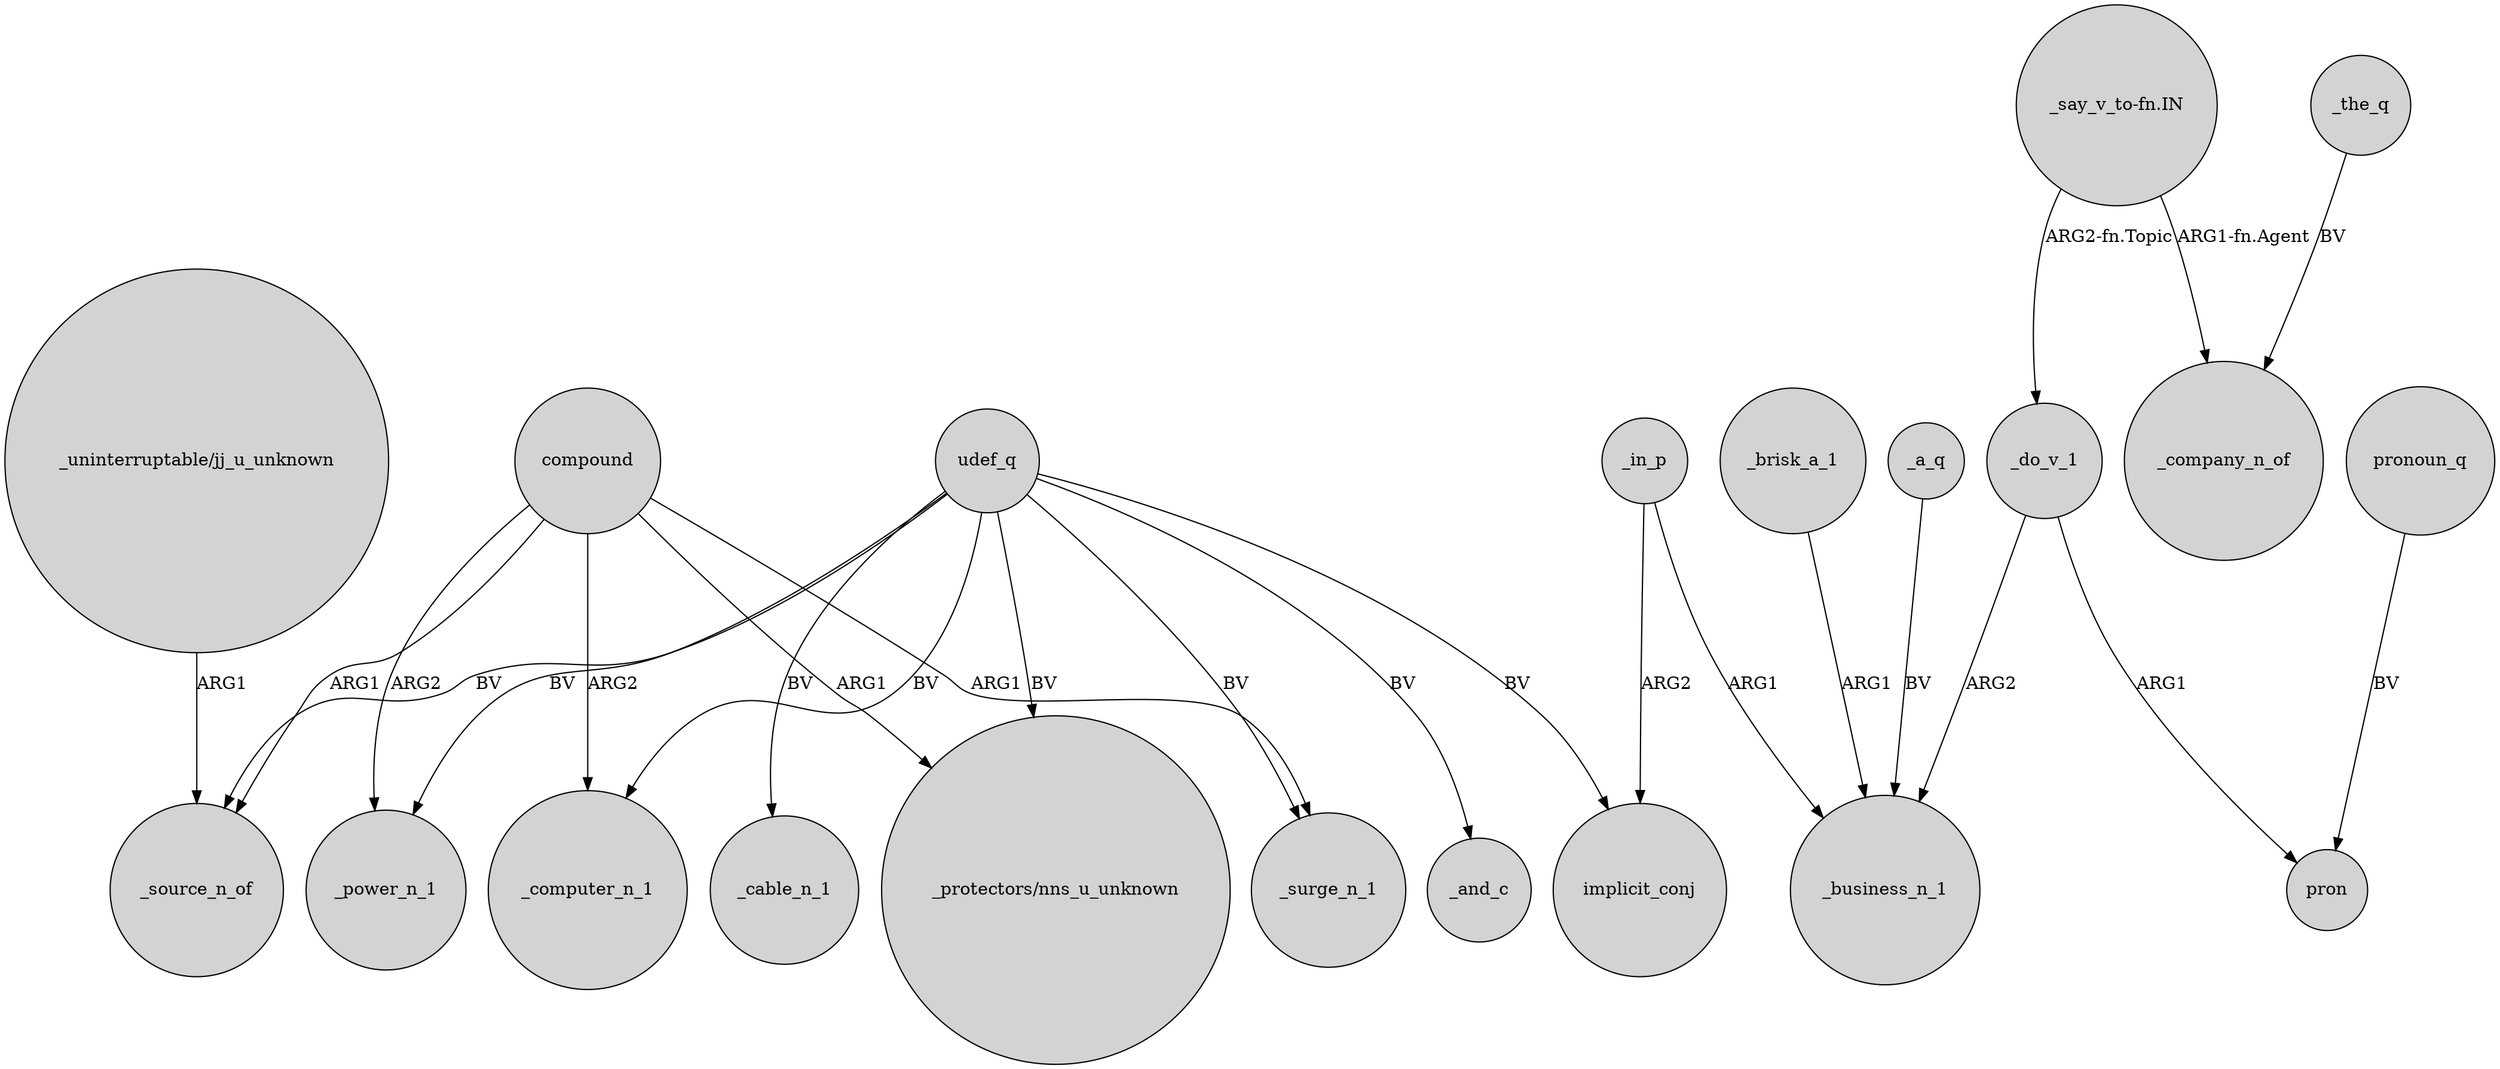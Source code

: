 digraph {
	node [shape=circle style=filled]
	compound -> "_protectors/nns_u_unknown" [label=ARG1]
	_brisk_a_1 -> _business_n_1 [label=ARG1]
	_a_q -> _business_n_1 [label=BV]
	compound -> _source_n_of [label=ARG1]
	_in_p -> _business_n_1 [label=ARG1]
	"_say_v_to-fn.IN" -> _do_v_1 [label="ARG2-fn.Topic"]
	udef_q -> implicit_conj [label=BV]
	udef_q -> _computer_n_1 [label=BV]
	_the_q -> _company_n_of [label=BV]
	udef_q -> _surge_n_1 [label=BV]
	compound -> _computer_n_1 [label=ARG2]
	pronoun_q -> pron [label=BV]
	_do_v_1 -> pron [label=ARG1]
	compound -> _power_n_1 [label=ARG2]
	udef_q -> "_protectors/nns_u_unknown" [label=BV]
	udef_q -> _cable_n_1 [label=BV]
	compound -> _surge_n_1 [label=ARG1]
	"_say_v_to-fn.IN" -> _company_n_of [label="ARG1-fn.Agent"]
	_do_v_1 -> _business_n_1 [label=ARG2]
	_in_p -> implicit_conj [label=ARG2]
	"_uninterruptable/jj_u_unknown" -> _source_n_of [label=ARG1]
	udef_q -> _source_n_of [label=BV]
	udef_q -> _and_c [label=BV]
	udef_q -> _power_n_1 [label=BV]
}
